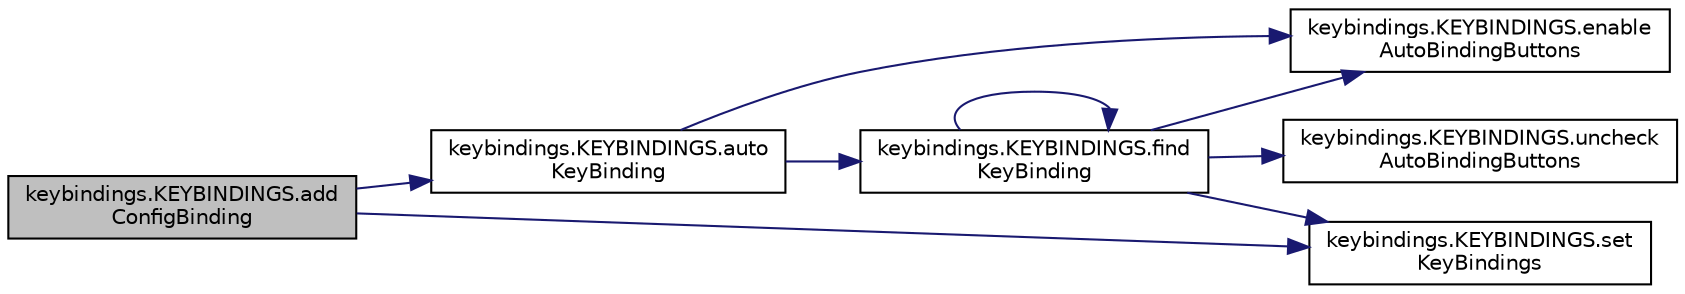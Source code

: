 digraph "keybindings.KEYBINDINGS.addConfigBinding"
{
 // LATEX_PDF_SIZE
  edge [fontname="Helvetica",fontsize="10",labelfontname="Helvetica",labelfontsize="10"];
  node [fontname="Helvetica",fontsize="10",shape=record];
  rankdir="LR";
  Node1 [label="keybindings.KEYBINDINGS.add\lConfigBinding",height=0.2,width=0.4,color="black", fillcolor="grey75", style="filled", fontcolor="black",tooltip=" "];
  Node1 -> Node2 [color="midnightblue",fontsize="10",style="solid",fontname="Helvetica"];
  Node2 [label="keybindings.KEYBINDINGS.auto\lKeyBinding",height=0.2,width=0.4,color="black", fillcolor="white", style="filled",URL="$classkeybindings_1_1_k_e_y_b_i_n_d_i_n_g_s.html#a4a27877a75c80ebd538ac22e8fb9c1b3",tooltip=" "];
  Node2 -> Node3 [color="midnightblue",fontsize="10",style="solid",fontname="Helvetica"];
  Node3 [label="keybindings.KEYBINDINGS.enable\lAutoBindingButtons",height=0.2,width=0.4,color="black", fillcolor="white", style="filled",URL="$classkeybindings_1_1_k_e_y_b_i_n_d_i_n_g_s.html#a201d35d3016cc79c2b0fb9aa652eba2e",tooltip=" "];
  Node2 -> Node4 [color="midnightblue",fontsize="10",style="solid",fontname="Helvetica"];
  Node4 [label="keybindings.KEYBINDINGS.find\lKeyBinding",height=0.2,width=0.4,color="black", fillcolor="white", style="filled",URL="$classkeybindings_1_1_k_e_y_b_i_n_d_i_n_g_s.html#a52d2abcca1faa8ae1bda0b28265e028b",tooltip=" "];
  Node4 -> Node3 [color="midnightblue",fontsize="10",style="solid",fontname="Helvetica"];
  Node4 -> Node4 [color="midnightblue",fontsize="10",style="solid",fontname="Helvetica"];
  Node4 -> Node5 [color="midnightblue",fontsize="10",style="solid",fontname="Helvetica"];
  Node5 [label="keybindings.KEYBINDINGS.set\lKeyBindings",height=0.2,width=0.4,color="black", fillcolor="white", style="filled",URL="$classkeybindings_1_1_k_e_y_b_i_n_d_i_n_g_s.html#a4dedf014f8336a4e87d397ffb7ebfe13",tooltip=" "];
  Node4 -> Node6 [color="midnightblue",fontsize="10",style="solid",fontname="Helvetica"];
  Node6 [label="keybindings.KEYBINDINGS.uncheck\lAutoBindingButtons",height=0.2,width=0.4,color="black", fillcolor="white", style="filled",URL="$classkeybindings_1_1_k_e_y_b_i_n_d_i_n_g_s.html#a63f4f091cd2cb0f96612630c38afc20d",tooltip=" "];
  Node1 -> Node5 [color="midnightblue",fontsize="10",style="solid",fontname="Helvetica"];
}
